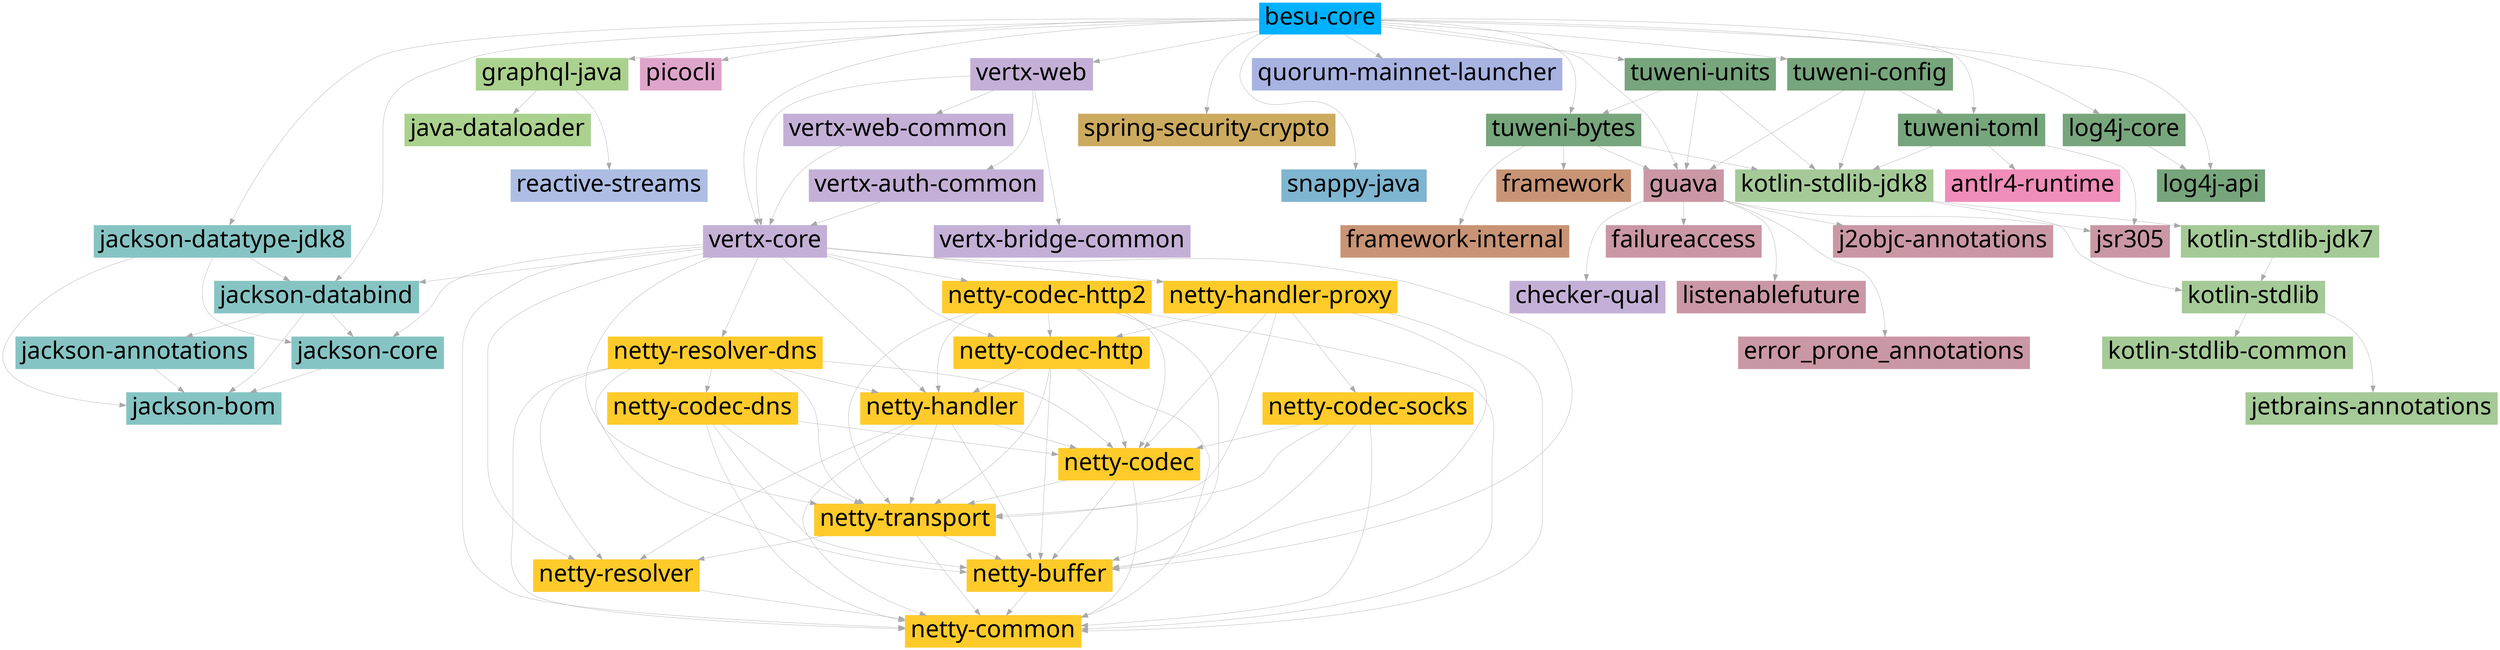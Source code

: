 digraph tree {
	node [fontname="Linux Biolinum"];
	{
		graph [rank=same];
		besubesu	[color="#00B1FF",
			fontsize=36,
			label="besu-core",
			shape=plaintext,
			style=filled];
	}
	comfasterxmljacksoncorejacksondatabind	[color="#86C4C4",
		fontsize=36,
		label="jackson-databind",
		shape=rectangle,
		style=filled];
	besubesu -> comfasterxmljacksoncorejacksondatabind	[color=darkgray,
		penwidth=0.5];
	comfasterxmljacksondatatypejacksondatatypejdk8	[color="#86C4C4",
		fontsize=36,
		label="jackson-datatype-jdk8",
		shape=rectangle,
		style=filled];
	besubesu -> comfasterxmljacksondatatypejacksondatatypejdk8	[color=darkgray,
		penwidth=0.5];
	comgraphqljavagraphqljava	[color="#ABD18E",
		fontsize=36,
		label="graphql-java",
		shape=rectangle,
		style=filled];
	besubesu -> comgraphqljavagraphqljava	[color=darkgray,
		penwidth=0.5];
	infopicoclipicocli	[color="#DFA4CA",
		fontsize=36,
		label=picocli,
		shape=rectangle,
		style=filled];
	besubesu -> infopicoclipicocli	[color=darkgray,
		minlen=1,
		penwidth=0.5];
	iovertxvertxcore	[color="#C4B0D6",
		fontsize=36,
		label="vertx-core",
		shape=rectangle,
		style=filled];
	besubesu -> iovertxvertxcore	[color=darkgray,
		penwidth=0.5];
	iovertxvertxweb	[color="#C4B0D6",
		fontsize=36,
		label="vertx-web",
		shape=rectangle,
		style=filled];
	besubesu -> iovertxvertxweb	[color=darkgray,
		penwidth=0.5];
	orgspringframeworksecurityspringsecuritycrypto	[color="#CCAA60",
		fontsize=36,
		label="spring-security-crypto",
		shape=rectangle,
		style=filled];
	besubesu -> orgspringframeworksecurityspringsecuritycrypto	[color=darkgray,
		minlen=2,
		penwidth=0.5];
	orgxerialsnappysnappyjava	[color="#7EB5D0",
		fontsize=36,
		label="snappy-java",
		shape=rectangle,
		style=filled];
	besubesu -> orgxerialsnappysnappyjava	[color=darkgray,
		minlen=3,
		penwidth=0.5];
	netconsensysservicesquorummainnetlauncher	[color="#A8B3E2",
		fontsize=36,
		label="quorum-mainnet-launcher",
		shape=rectangle,
		style=filled];
	besubesu -> netconsensysservicesquorummainnetlauncher	[color=darkgray,
		minlen=1,
		penwidth=0.5];
	orgapachetuwenituweniunits	[color="#77A57C",
		fontsize=36,
		label="tuweni-units",
		shape=rectangle,
		style=filled];
	besubesu -> orgapachetuwenituweniunits	[color=darkgray,
		penwidth=0.5];
	orgapachetuwenituwenibytes	[color="#77A57C",
		fontsize=36,
		label="tuweni-bytes",
		shape=rectangle,
		style=filled];
	besubesu -> orgapachetuwenituwenibytes	[color=darkgray,
		penwidth=0.5];
	orgapachelogginglog4jlog4japi	[color="#77A57C",
		fontsize=36,
		label="log4j-api",
		shape=rectangle,
		style=filled];
	besubesu -> orgapachelogginglog4jlog4japi	[color=darkgray,
		penwidth=0.5];
	orgapachelogginglog4jlog4jcore	[color="#77A57C",
		fontsize=36,
		label="log4j-core",
		shape=rectangle,
		style=filled];
	besubesu -> orgapachelogginglog4jlog4jcore	[color=darkgray,
		minlen=2,
		penwidth=0.5];
	orgapachetuwenituweniconfig	[color="#77A57C",
		fontsize=36,
		label="tuweni-config",
		shape=rectangle,
		style=filled];
	besubesu -> orgapachetuwenituweniconfig	[color=darkgray,
		penwidth=0.5];
	orgapachetuwenituwenitoml	[color="#77A57C",
		fontsize=36,
		label="tuweni-toml",
		shape=rectangle,
		style=filled];
	besubesu -> orgapachetuwenituwenitoml	[color=darkgray,
		penwidth=0.5];
	comgoogleguavaguava	[color="#CA97A5",
		fontsize=36,
		label=guava,
		shape=rectangle,
		style=filled];
	besubesu -> comgoogleguavaguava	[color=darkgray,
		penwidth=0.5];
	comfasterxmljacksoncorejacksonannotations	[color="#86C4C4",
		fontsize=36,
		label="jackson-annotations",
		shape=rectangle,
		style=filled];
	comfasterxmljacksoncorejacksondatabind -> comfasterxmljacksoncorejacksonannotations	[color=darkgray,
		minlen=1,
		penwidth=0.5];
	comfasterxmljacksonjacksonbom	[color="#86C4C4",
		fontsize=36,
		label="jackson-bom",
		shape=rectangle,
		style=filled];
	comfasterxmljacksoncorejacksondatabind -> comfasterxmljacksonjacksonbom	[color=darkgray,
		penwidth=0.5];
	comfasterxmljacksoncorejacksoncore	[color="#86C4C4",
		fontsize=36,
		label="jackson-core",
		shape=rectangle,
		style=filled];
	comfasterxmljacksoncorejacksondatabind -> comfasterxmljacksoncorejacksoncore	[color=darkgray,
		penwidth=0.5];
	comfasterxmljacksoncorejacksonannotations -> comfasterxmljacksonjacksonbom	[color=darkgray,
		penwidth=0.5];
	comfasterxmljacksoncorejacksoncore -> comfasterxmljacksonjacksonbom	[color=darkgray,
		penwidth=0.5];
	comfasterxmljacksondatatypejacksondatatypejdk8 -> comfasterxmljacksoncorejacksondatabind	[color=darkgray,
		penwidth=0.5];
	comfasterxmljacksondatatypejacksondatatypejdk8 -> comfasterxmljacksonjacksonbom	[color=darkgray,
		penwidth=0.5];
	comfasterxmljacksondatatypejacksondatatypejdk8 -> comfasterxmljacksoncorejacksoncore	[color=darkgray,
		penwidth=0.5];
	comgraphqljavajavadataloader	[color="#ABD18E",
		fontsize=36,
		label="java-dataloader",
		shape=rectangle,
		style=filled];
	comgraphqljavagraphqljava -> comgraphqljavajavadataloader	[color=darkgray,
		minlen=1,
		penwidth=0.5];
	orgreactivestreamsreactivestreams	[color="#ADBDE3",
		fontsize=36,
		label="reactive-streams",
		shape=rectangle,
		style=filled];
	comgraphqljavagraphqljava -> orgreactivestreamsreactivestreams	[color=darkgray,
		minlen=2,
		penwidth=0.5];
	iovertxvertxcore -> comfasterxmljacksoncorejacksondatabind	[color=darkgray,
		penwidth=0.5];
	iovertxvertxcore -> comfasterxmljacksoncorejacksoncore	[color=darkgray,
		penwidth=0.5];
	ionettynettyhandlerproxy	[color="#ffcb2b",
		fontsize=36,
		label="netty-handler-proxy",
		shape=rectangle,
		style=filled];
	iovertxvertxcore -> ionettynettyhandlerproxy	[color=darkgray,
		penwidth=0.5];
	ionettynettycodechttp	[color="#ffcb2b",
		fontsize=36,
		label="netty-codec-http",
		shape=rectangle,
		style=filled];
	iovertxvertxcore -> ionettynettycodechttp	[color=darkgray,
		penwidth=0.5];
	ionettynettyhandler	[color="#ffcb2b",
		fontsize=36,
		label="netty-handler",
		shape=rectangle,
		style=filled];
	iovertxvertxcore -> ionettynettyhandler	[color=darkgray,
		penwidth=0.5];
	ionettynettytransport	[color="#ffcb2b",
		fontsize=36,
		label="netty-transport",
		shape=rectangle,
		style=filled];
	iovertxvertxcore -> ionettynettytransport	[color=darkgray,
		penwidth=0.5];
	ionettynettybuffer	[color="#ffcb2b",
		fontsize=36,
		label="netty-buffer",
		shape=rectangle,
		style=filled];
	iovertxvertxcore -> ionettynettybuffer	[color=darkgray,
		penwidth=0.5];
	ionettynettycommon	[color="#ffcb2b",
		fontsize=36,
		label="netty-common",
		shape=rectangle,
		style=filled];
	iovertxvertxcore -> ionettynettycommon	[color=darkgray,
		penwidth=0.5];
	ionettynettyresolver	[color="#ffcb2b",
		fontsize=36,
		label="netty-resolver",
		shape=rectangle,
		style=filled];
	iovertxvertxcore -> ionettynettyresolver	[color=darkgray,
		penwidth=0.5];
	ionettynettycodechttp2	[color="#ffcb2b",
		fontsize=36,
		label="netty-codec-http2",
		shape=rectangle,
		style=filled];
	iovertxvertxcore -> ionettynettycodechttp2	[color=darkgray,
		penwidth=0.5];
	ionettynettyresolverdns	[color="#ffcb2b",
		fontsize=36,
		label="netty-resolver-dns",
		shape=rectangle,
		style=filled];
	iovertxvertxcore -> ionettynettyresolverdns	[color=darkgray,
		penwidth=0.5];
	iovertxvertxweb -> iovertxvertxcore	[color=darkgray,
		penwidth=0.5];
	iovertxvertxwebcommon	[color="#C4B0D6",
		fontsize=36,
		label="vertx-web-common",
		shape=rectangle,
		style=filled];
	iovertxvertxweb -> iovertxvertxwebcommon	[color=darkgray,
		minlen=1,
		penwidth=0.5];
	iovertxvertxauthcommon	[color="#C4B0D6",
		fontsize=36,
		label="vertx-auth-common",
		shape=rectangle,
		style=filled];
	iovertxvertxweb -> iovertxvertxauthcommon	[color=darkgray,
		minlen=2,
		penwidth=0.5];
	iovertxvertxbridgecommon	[color="#C4B0D6",
		fontsize=36,
		label="vertx-bridge-common",
		shape=rectangle,
		style=filled];
	iovertxvertxweb -> iovertxvertxbridgecommon	[color=darkgray,
		minlen=3,
		penwidth=0.5];
	iovertxvertxwebcommon -> iovertxvertxcore	[color=darkgray,
		penwidth=0.5];
	iovertxvertxauthcommon -> iovertxvertxcore	[color=darkgray,
		penwidth=0.5];
	ionettynettyhandlerproxy -> ionettynettycodechttp	[color=darkgray,
		penwidth=0.5];
	ionettynettycodec	[color="#ffcb2b",
		fontsize=36,
		label="netty-codec",
		shape=rectangle,
		style=filled];
	ionettynettyhandlerproxy -> ionettynettycodec	[color=darkgray,
		penwidth=0.5];
	ionettynettyhandlerproxy -> ionettynettytransport	[color=darkgray,
		penwidth=0.5];
	ionettynettyhandlerproxy -> ionettynettybuffer	[color=darkgray,
		penwidth=0.5];
	ionettynettyhandlerproxy -> ionettynettycommon	[color=darkgray,
		penwidth=0.5];
	ionettynettycodecsocks	[color="#ffcb2b",
		fontsize=36,
		label="netty-codec-socks",
		shape=rectangle,
		style=filled];
	ionettynettyhandlerproxy -> ionettynettycodecsocks	[color=darkgray,
		penwidth=0.5];
	ionettynettycodechttp -> ionettynettyhandler	[color=darkgray,
		penwidth=0.5];
	ionettynettycodechttp -> ionettynettycodec	[color=darkgray,
		penwidth=0.5];
	ionettynettycodechttp -> ionettynettytransport	[color=darkgray,
		penwidth=0.5];
	ionettynettycodechttp -> ionettynettybuffer	[color=darkgray,
		penwidth=0.5];
	ionettynettycodechttp -> ionettynettycommon	[color=darkgray,
		penwidth=0.5];
	ionettynettyhandler -> ionettynettycodec	[color=darkgray,
		penwidth=0.5];
	ionettynettyhandler -> ionettynettytransport	[color=darkgray,
		penwidth=0.5];
	ionettynettyhandler -> ionettynettybuffer	[color=darkgray,
		penwidth=0.5];
	ionettynettyhandler -> ionettynettycommon	[color=darkgray,
		penwidth=0.5];
	ionettynettyhandler -> ionettynettyresolver	[color=darkgray,
		penwidth=0.5];
	ionettynettycodec -> ionettynettytransport	[color=darkgray,
		penwidth=0.5];
	ionettynettycodec -> ionettynettybuffer	[color=darkgray,
		penwidth=0.5];
	ionettynettycodec -> ionettynettycommon	[color=darkgray,
		penwidth=0.5];
	ionettynettytransport -> ionettynettybuffer	[color=darkgray,
		penwidth=0.5];
	ionettynettytransport -> ionettynettycommon	[color=darkgray,
		penwidth=0.5];
	ionettynettytransport -> ionettynettyresolver	[color=darkgray,
		penwidth=0.5];
	ionettynettybuffer -> ionettynettycommon	[color=darkgray,
		penwidth=0.5];
	ionettynettyresolver -> ionettynettycommon	[color=darkgray,
		penwidth=0.5];
	ionettynettycodecsocks -> ionettynettycodec	[color=darkgray,
		penwidth=0.5];
	ionettynettycodecsocks -> ionettynettytransport	[color=darkgray,
		penwidth=0.5];
	ionettynettycodecsocks -> ionettynettybuffer	[color=darkgray,
		penwidth=0.5];
	ionettynettycodecsocks -> ionettynettycommon	[color=darkgray,
		penwidth=0.5];
	ionettynettycodechttp2 -> ionettynettycodechttp	[color=darkgray,
		penwidth=0.5];
	ionettynettycodechttp2 -> ionettynettyhandler	[color=darkgray,
		penwidth=0.5];
	ionettynettycodechttp2 -> ionettynettycodec	[color=darkgray,
		penwidth=0.5];
	ionettynettycodechttp2 -> ionettynettytransport	[color=darkgray,
		penwidth=0.5];
	ionettynettycodechttp2 -> ionettynettybuffer	[color=darkgray,
		penwidth=0.5];
	ionettynettycodechttp2 -> ionettynettycommon	[color=darkgray,
		penwidth=0.5];
	ionettynettyresolverdns -> ionettynettyhandler	[color=darkgray,
		penwidth=0.5];
	ionettynettyresolverdns -> ionettynettycodec	[color=darkgray,
		penwidth=0.5];
	ionettynettyresolverdns -> ionettynettytransport	[color=darkgray,
		penwidth=0.5];
	ionettynettyresolverdns -> ionettynettybuffer	[color=darkgray,
		penwidth=0.5];
	ionettynettyresolverdns -> ionettynettycommon	[color=darkgray,
		penwidth=0.5];
	ionettynettyresolverdns -> ionettynettyresolver	[color=darkgray,
		penwidth=0.5];
	ionettynettycodecdns	[color="#ffcb2b",
		fontsize=36,
		label="netty-codec-dns",
		shape=rectangle,
		style=filled];
	ionettynettyresolverdns -> ionettynettycodecdns	[color=darkgray,
		penwidth=0.5];
	ionettynettycodecdns -> ionettynettycodec	[color=darkgray,
		penwidth=0.5];
	ionettynettycodecdns -> ionettynettytransport	[color=darkgray,
		penwidth=0.5];
	ionettynettycodecdns -> ionettynettybuffer	[color=darkgray,
		penwidth=0.5];
	ionettynettycodecdns -> ionettynettycommon	[color=darkgray,
		penwidth=0.5];
	organtlrantlr4runtime	[color="#F08DB9",
		fontsize=36,
		label="antlr4-runtime",
		shape=rectangle,
		style=filled];
	orgapachetuwenituweniunits -> orgapachetuwenituwenibytes	[color=darkgray,
		penwidth=0.5];
	orgapachetuwenituweniunits -> comgoogleguavaguava	[color=darkgray,
		penwidth=0.5];
	orgjetbrainskotlinkotlinstdlibjdk8	[color="#a5ca97",
		fontsize=36,
		label="kotlin-stdlib-jdk8",
		shape=rectangle,
		style=filled];
	orgapachetuwenituweniunits -> orgjetbrainskotlinkotlinstdlibjdk8	[color=darkgray,
		penwidth=0.5];
	orgapachetuwenituwenibytes -> comgoogleguavaguava	[color=darkgray,
		penwidth=0.5];
	orgconnidframework	[color="#C89475",
		fontsize=36,
		label=framework,
		shape=rectangle,
		style=filled];
	orgapachetuwenituwenibytes -> orgconnidframework	[color=darkgray,
		minlen=1,
		penwidth=0.5];
	orgconnidframeworkinternal	[color="#C89475",
		fontsize=36,
		label="framework-internal",
		shape=rectangle,
		style=filled];
	orgapachetuwenituwenibytes -> orgconnidframeworkinternal	[color=darkgray,
		minlen=2,
		penwidth=0.5];
	orgapachetuwenituwenibytes -> orgjetbrainskotlinkotlinstdlibjdk8	[color=darkgray,
		penwidth=0.5];
	orgapachelogginglog4jlog4jcore -> orgapachelogginglog4jlog4japi	[color=darkgray,
		penwidth=0.5];
	orgapachetuwenituweniconfig -> orgapachetuwenituwenitoml	[color=darkgray,
		penwidth=0.5];
	orgapachetuwenituweniconfig -> comgoogleguavaguava	[color=darkgray,
		penwidth=0.5];
	orgapachetuwenituweniconfig -> orgjetbrainskotlinkotlinstdlibjdk8	[color=darkgray,
		penwidth=0.5];
	orgapachetuwenituwenitoml -> organtlrantlr4runtime	[color=darkgray,
		minlen=1,
		penwidth=0.5];
	comgooglecodefindbugsjsr305	[color="#CA97A5",
		fontsize=36,
		label=jsr305,
		shape=rectangle,
		style=filled];
	orgapachetuwenituwenitoml -> comgooglecodefindbugsjsr305	[color=darkgray,
		penwidth=0.5];
	orgapachetuwenituwenitoml -> orgjetbrainskotlinkotlinstdlibjdk8	[color=darkgray,
		penwidth=0.5];
	comgoogleguavafailureaccess	[color="#CA97A5",
		fontsize=36,
		label=failureaccess,
		shape=rectangle,
		style=filled];
	comgoogleguavaguava -> comgoogleguavafailureaccess	[color=darkgray,
		minlen=1,
		penwidth=0.5];
	comgoogleguavalistenablefuture	[color="#CA97A5",
		fontsize=36,
		label=listenablefuture,
		shape=rectangle,
		style=filled];
	comgoogleguavaguava -> comgoogleguavalistenablefuture	[color=darkgray,
		minlen=2,
		penwidth=0.5];
	comgoogleguavaguava -> comgooglecodefindbugsjsr305	[color=darkgray,
		penwidth=0.5];
	comgoogleerrorproneerror_prone_annotations	[color="#CA97A5",
		fontsize=36,
		label=error_prone_annotations,
		shape=rectangle,
		style=filled];
	comgoogleguavaguava -> comgoogleerrorproneerror_prone_annotations	[color=darkgray,
		minlen=3,
		penwidth=0.5];
	comgooglej2objcj2objcannotations	[color="#CA97A5",
		fontsize=36,
		label="j2objc-annotations",
		shape=rectangle,
		style=filled];
	comgoogleguavaguava -> comgooglej2objcj2objcannotations	[color=darkgray,
		minlen=1,
		penwidth=0.5];
	orgcheckerframeworkcheckerqual	[color="#C4B0D6",
		fontsize=36,
		label="checker-qual",
		shape=rectangle,
		style=filled];
	comgoogleguavaguava -> orgcheckerframeworkcheckerqual	[color=darkgray,
		minlen=2,
		penwidth=0.5];
	orgjetbrainskotlinkotlinstdlibjdk7	[color="#a5ca97",
		fontsize=36,
		label="kotlin-stdlib-jdk7",
		shape=rectangle,
		style=filled];
	orgjetbrainskotlinkotlinstdlibjdk8 -> orgjetbrainskotlinkotlinstdlibjdk7	[color=darkgray,
		minlen=1,
		penwidth=0.5];
	orgjetbrainskotlinkotlinstdlib	[color="#a5ca97",
		fontsize=36,
		label="kotlin-stdlib",
		shape=rectangle,
		style=filled];
	orgjetbrainskotlinkotlinstdlibjdk8 -> orgjetbrainskotlinkotlinstdlib	[color=darkgray,
		penwidth=0.5];
	orgjetbrainskotlinkotlinstdlibjdk7 -> orgjetbrainskotlinkotlinstdlib	[color=darkgray,
		penwidth=0.5];
	orgjetbrainskotlinkotlinstdlibcommon	[color="#a5ca97",
		fontsize=36,
		label="kotlin-stdlib-common",
		shape=rectangle,
		style=filled];
	orgjetbrainskotlinkotlinstdlib -> orgjetbrainskotlinkotlinstdlibcommon	[color=darkgray,
		minlen=1,
		penwidth=0.5];
	orgjetbrainsannotations	[color="#a5ca97",
		fontsize=36,
		label="jetbrains-annotations",
		shape=rectangle,
		style=filled];
	orgjetbrainskotlinkotlinstdlib -> orgjetbrainsannotations	[color=darkgray,
		minlen=2,
		penwidth=0.5];
}
